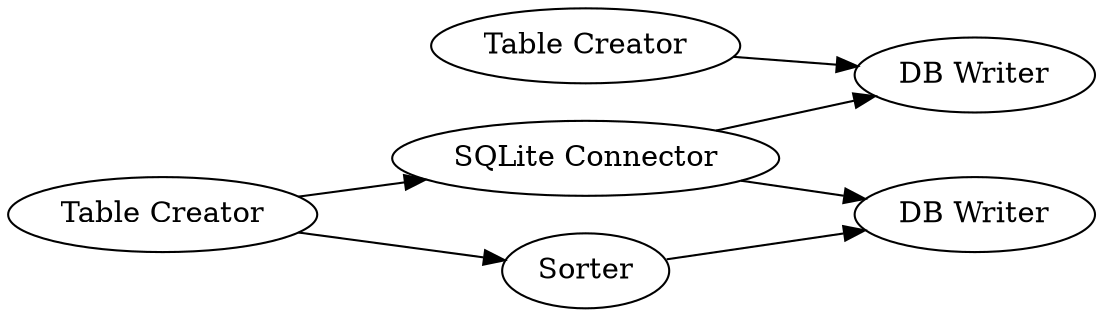 digraph {
	4 -> 5
	1 -> 5
	1 -> 2
	3 -> 1
	6 -> 2
	3 -> 6
	5 [label="DB Writer"]
	1 [label="SQLite Connector"]
	4 [label="Table Creator"]
	6 [label=Sorter]
	3 [label="Table Creator"]
	2 [label="DB Writer"]
	rankdir=LR
}
